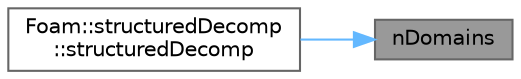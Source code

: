 digraph "nDomains"
{
 // LATEX_PDF_SIZE
  bgcolor="transparent";
  edge [fontname=Helvetica,fontsize=10,labelfontname=Helvetica,labelfontsize=10];
  node [fontname=Helvetica,fontsize=10,shape=box,height=0.2,width=0.4];
  rankdir="RL";
  Node1 [id="Node000001",label="nDomains",height=0.2,width=0.4,color="gray40", fillcolor="grey60", style="filled", fontcolor="black",tooltip=" "];
  Node1 -> Node2 [id="edge1_Node000001_Node000002",dir="back",color="steelblue1",style="solid",tooltip=" "];
  Node2 [id="Node000002",label="Foam::structuredDecomp\l::structuredDecomp",height=0.2,width=0.4,color="grey40", fillcolor="white", style="filled",URL="$classFoam_1_1structuredDecomp.html#a1b916b85724c01216e9e930b62c9b0b5",tooltip=" "];
}
